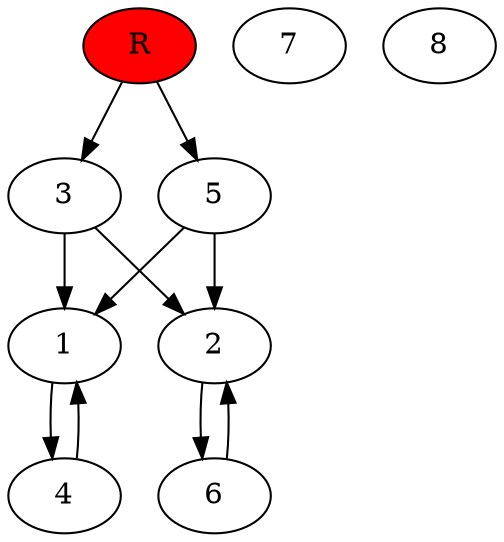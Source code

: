 digraph prb11308 {
	1
	2
	3
	4
	5
	6
	7
	8
	R [fillcolor="#ff0000" style=filled]
	1 -> 4
	2 -> 6
	3 -> 1
	3 -> 2
	4 -> 1
	5 -> 1
	5 -> 2
	6 -> 2
	R -> 3
	R -> 5
}

